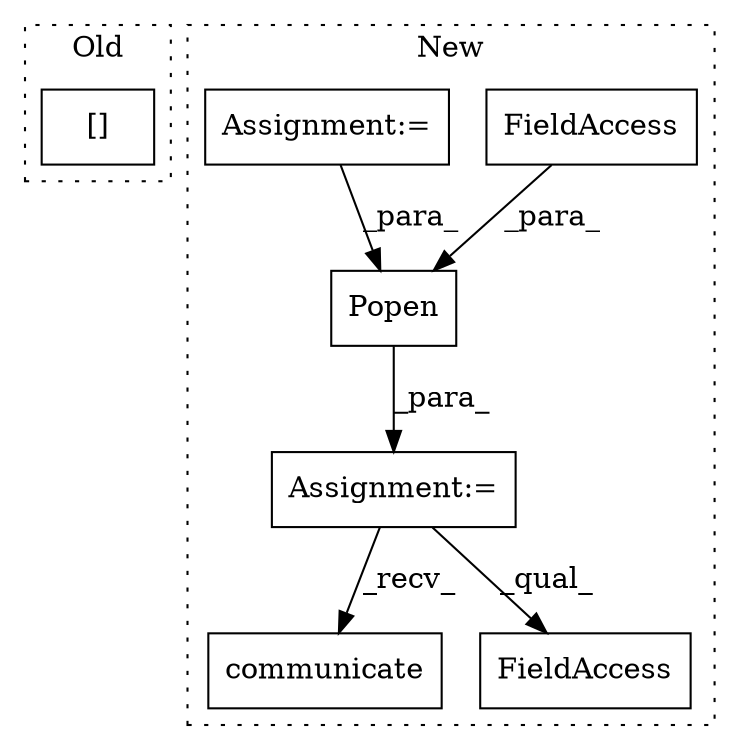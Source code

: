 digraph G {
subgraph cluster0 {
1 [label="[]" a="2" s="530,553" l="5,1" shape="box"];
label = "Old";
style="dotted";
}
subgraph cluster1 {
2 [label="Popen" a="32" s="512,552" l="6,1" shape="box"];
3 [label="communicate" a="32" s="654" l="13" shape="box"];
4 [label="FieldAccess" a="22" s="599" l="9" shape="box"];
5 [label="FieldAccess" a="22" s="538" l="9" shape="box"];
6 [label="Assignment:=" a="7" s="511" l="1" shape="box"];
7 [label="Assignment:=" a="7" s="491" l="1" shape="box"];
label = "New";
style="dotted";
}
2 -> 6 [label="_para_"];
5 -> 2 [label="_para_"];
6 -> 4 [label="_qual_"];
6 -> 3 [label="_recv_"];
7 -> 2 [label="_para_"];
}